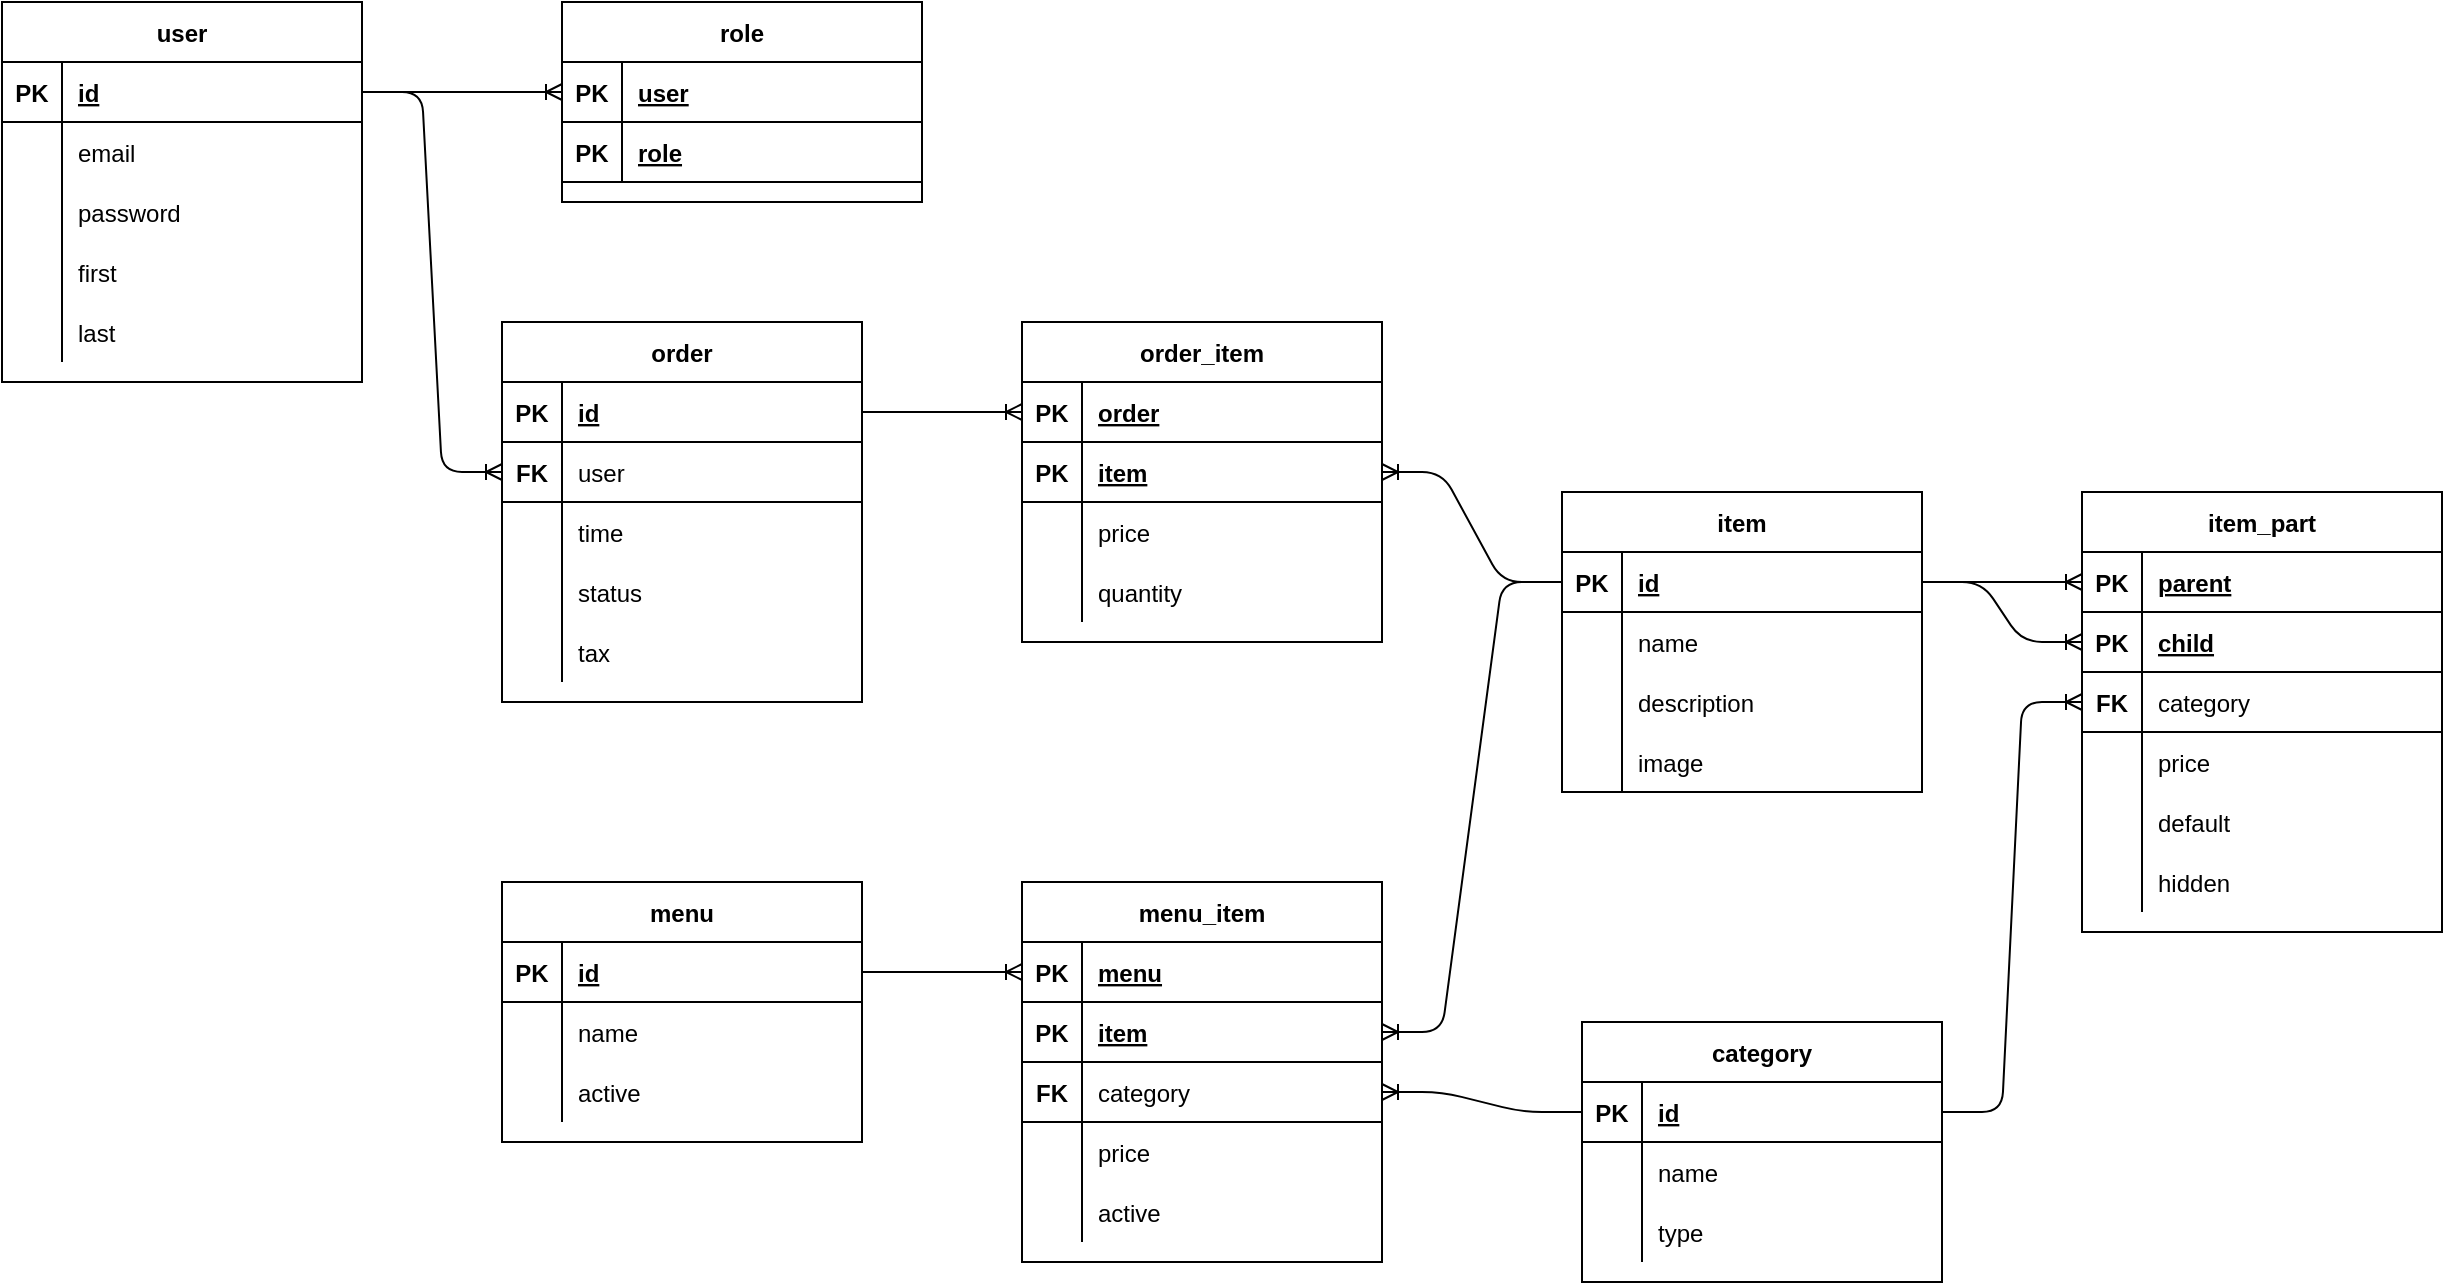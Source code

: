 <mxfile version="14.5.6" type="device"><diagram id="1wV1nHB5iCKeZx3XN_5K" name="Page-1"><mxGraphModel dx="1422" dy="792" grid="1" gridSize="10" guides="1" tooltips="1" connect="1" arrows="1" fold="1" page="1" pageScale="1" pageWidth="1400" pageHeight="850" math="0" shadow="0"><root><mxCell id="0"/><mxCell id="1" parent="0"/><mxCell id="o7o3BNWKt_N_xasOUHWa-1" value="user" style="shape=table;startSize=30;container=1;collapsible=1;childLayout=tableLayout;fixedRows=1;rowLines=0;fontStyle=1;align=center;resizeLast=1;" parent="1" vertex="1"><mxGeometry x="80" y="40" width="180" height="190" as="geometry"/></mxCell><mxCell id="o7o3BNWKt_N_xasOUHWa-2" value="" style="shape=partialRectangle;collapsible=0;dropTarget=0;pointerEvents=0;fillColor=none;top=0;left=0;bottom=1;right=0;points=[[0,0.5],[1,0.5]];portConstraint=eastwest;" parent="o7o3BNWKt_N_xasOUHWa-1" vertex="1"><mxGeometry y="30" width="180" height="30" as="geometry"/></mxCell><mxCell id="o7o3BNWKt_N_xasOUHWa-3" value="PK" style="shape=partialRectangle;connectable=0;fillColor=none;top=0;left=0;bottom=0;right=0;fontStyle=1;overflow=hidden;" parent="o7o3BNWKt_N_xasOUHWa-2" vertex="1"><mxGeometry width="30" height="30" as="geometry"/></mxCell><mxCell id="o7o3BNWKt_N_xasOUHWa-4" value="id" style="shape=partialRectangle;connectable=0;fillColor=none;top=0;left=0;bottom=0;right=0;align=left;spacingLeft=6;fontStyle=5;overflow=hidden;" parent="o7o3BNWKt_N_xasOUHWa-2" vertex="1"><mxGeometry x="30" width="150" height="30" as="geometry"/></mxCell><mxCell id="o7o3BNWKt_N_xasOUHWa-5" value="" style="shape=partialRectangle;collapsible=0;dropTarget=0;pointerEvents=0;fillColor=none;top=0;left=0;bottom=0;right=0;points=[[0,0.5],[1,0.5]];portConstraint=eastwest;" parent="o7o3BNWKt_N_xasOUHWa-1" vertex="1"><mxGeometry y="60" width="180" height="30" as="geometry"/></mxCell><mxCell id="o7o3BNWKt_N_xasOUHWa-6" value="" style="shape=partialRectangle;connectable=0;fillColor=none;top=0;left=0;bottom=0;right=0;editable=1;overflow=hidden;" parent="o7o3BNWKt_N_xasOUHWa-5" vertex="1"><mxGeometry width="30" height="30" as="geometry"/></mxCell><mxCell id="o7o3BNWKt_N_xasOUHWa-7" value="email" style="shape=partialRectangle;connectable=0;fillColor=none;top=0;left=0;bottom=0;right=0;align=left;spacingLeft=6;overflow=hidden;" parent="o7o3BNWKt_N_xasOUHWa-5" vertex="1"><mxGeometry x="30" width="150" height="30" as="geometry"/></mxCell><mxCell id="D9ulH4-ayG-7KfCBfptb-1" style="shape=partialRectangle;collapsible=0;dropTarget=0;pointerEvents=0;fillColor=none;top=0;left=0;bottom=0;right=0;points=[[0,0.5],[1,0.5]];portConstraint=eastwest;" parent="o7o3BNWKt_N_xasOUHWa-1" vertex="1"><mxGeometry y="90" width="180" height="30" as="geometry"/></mxCell><mxCell id="D9ulH4-ayG-7KfCBfptb-2" style="shape=partialRectangle;connectable=0;fillColor=none;top=0;left=0;bottom=0;right=0;editable=1;overflow=hidden;" parent="D9ulH4-ayG-7KfCBfptb-1" vertex="1"><mxGeometry width="30" height="30" as="geometry"/></mxCell><mxCell id="D9ulH4-ayG-7KfCBfptb-3" value="password" style="shape=partialRectangle;connectable=0;fillColor=none;top=0;left=0;bottom=0;right=0;align=left;spacingLeft=6;overflow=hidden;" parent="D9ulH4-ayG-7KfCBfptb-1" vertex="1"><mxGeometry x="30" width="150" height="30" as="geometry"/></mxCell><mxCell id="o7o3BNWKt_N_xasOUHWa-8" value="" style="shape=partialRectangle;collapsible=0;dropTarget=0;pointerEvents=0;fillColor=none;top=0;left=0;bottom=0;right=0;points=[[0,0.5],[1,0.5]];portConstraint=eastwest;" parent="o7o3BNWKt_N_xasOUHWa-1" vertex="1"><mxGeometry y="120" width="180" height="30" as="geometry"/></mxCell><mxCell id="o7o3BNWKt_N_xasOUHWa-9" value="" style="shape=partialRectangle;connectable=0;fillColor=none;top=0;left=0;bottom=0;right=0;editable=1;overflow=hidden;" parent="o7o3BNWKt_N_xasOUHWa-8" vertex="1"><mxGeometry width="30" height="30" as="geometry"/></mxCell><mxCell id="o7o3BNWKt_N_xasOUHWa-10" value="first" style="shape=partialRectangle;connectable=0;fillColor=none;top=0;left=0;bottom=0;right=0;align=left;spacingLeft=6;overflow=hidden;" parent="o7o3BNWKt_N_xasOUHWa-8" vertex="1"><mxGeometry x="30" width="150" height="30" as="geometry"/></mxCell><mxCell id="o7o3BNWKt_N_xasOUHWa-11" value="" style="shape=partialRectangle;collapsible=0;dropTarget=0;pointerEvents=0;fillColor=none;top=0;left=0;bottom=0;right=0;points=[[0,0.5],[1,0.5]];portConstraint=eastwest;" parent="o7o3BNWKt_N_xasOUHWa-1" vertex="1"><mxGeometry y="150" width="180" height="30" as="geometry"/></mxCell><mxCell id="o7o3BNWKt_N_xasOUHWa-12" value="" style="shape=partialRectangle;connectable=0;fillColor=none;top=0;left=0;bottom=0;right=0;editable=1;overflow=hidden;" parent="o7o3BNWKt_N_xasOUHWa-11" vertex="1"><mxGeometry width="30" height="30" as="geometry"/></mxCell><mxCell id="o7o3BNWKt_N_xasOUHWa-13" value="last" style="shape=partialRectangle;connectable=0;fillColor=none;top=0;left=0;bottom=0;right=0;align=left;spacingLeft=6;overflow=hidden;" parent="o7o3BNWKt_N_xasOUHWa-11" vertex="1"><mxGeometry x="30" width="150" height="30" as="geometry"/></mxCell><mxCell id="o7o3BNWKt_N_xasOUHWa-14" value="role" style="shape=table;startSize=30;container=1;collapsible=1;childLayout=tableLayout;fixedRows=1;rowLines=0;fontStyle=1;align=center;resizeLast=1;" parent="1" vertex="1"><mxGeometry x="360" y="40" width="180" height="100" as="geometry"/></mxCell><mxCell id="o7o3BNWKt_N_xasOUHWa-15" value="" style="shape=partialRectangle;collapsible=0;dropTarget=0;pointerEvents=0;fillColor=none;top=0;left=0;bottom=1;right=0;points=[[0,0.5],[1,0.5]];portConstraint=eastwest;" parent="o7o3BNWKt_N_xasOUHWa-14" vertex="1"><mxGeometry y="30" width="180" height="30" as="geometry"/></mxCell><mxCell id="o7o3BNWKt_N_xasOUHWa-16" value="PK" style="shape=partialRectangle;connectable=0;fillColor=none;top=0;left=0;bottom=0;right=0;fontStyle=1;overflow=hidden;" parent="o7o3BNWKt_N_xasOUHWa-15" vertex="1"><mxGeometry width="30" height="30" as="geometry"/></mxCell><mxCell id="o7o3BNWKt_N_xasOUHWa-17" value="user" style="shape=partialRectangle;connectable=0;fillColor=none;top=0;left=0;bottom=0;right=0;align=left;spacingLeft=6;fontStyle=5;overflow=hidden;" parent="o7o3BNWKt_N_xasOUHWa-15" vertex="1"><mxGeometry x="30" width="150" height="30" as="geometry"/></mxCell><mxCell id="o7o3BNWKt_N_xasOUHWa-27" style="shape=partialRectangle;collapsible=0;dropTarget=0;pointerEvents=0;fillColor=none;top=0;left=0;bottom=1;right=0;points=[[0,0.5],[1,0.5]];portConstraint=eastwest;" parent="o7o3BNWKt_N_xasOUHWa-14" vertex="1"><mxGeometry y="60" width="180" height="30" as="geometry"/></mxCell><mxCell id="o7o3BNWKt_N_xasOUHWa-28" value="PK" style="shape=partialRectangle;connectable=0;fillColor=none;top=0;left=0;bottom=0;right=0;fontStyle=1;overflow=hidden;" parent="o7o3BNWKt_N_xasOUHWa-27" vertex="1"><mxGeometry width="30" height="30" as="geometry"/></mxCell><mxCell id="o7o3BNWKt_N_xasOUHWa-29" value="role" style="shape=partialRectangle;connectable=0;fillColor=none;top=0;left=0;bottom=0;right=0;align=left;spacingLeft=6;fontStyle=5;overflow=hidden;" parent="o7o3BNWKt_N_xasOUHWa-27" vertex="1"><mxGeometry x="30" width="150" height="30" as="geometry"/></mxCell><mxCell id="o7o3BNWKt_N_xasOUHWa-30" value="order" style="shape=table;startSize=30;container=1;collapsible=1;childLayout=tableLayout;fixedRows=1;rowLines=0;fontStyle=1;align=center;resizeLast=1;" parent="1" vertex="1"><mxGeometry x="330" y="200" width="180" height="190" as="geometry"/></mxCell><mxCell id="o7o3BNWKt_N_xasOUHWa-31" value="" style="shape=partialRectangle;collapsible=0;dropTarget=0;pointerEvents=0;fillColor=none;top=0;left=0;bottom=1;right=0;points=[[0,0.5],[1,0.5]];portConstraint=eastwest;" parent="o7o3BNWKt_N_xasOUHWa-30" vertex="1"><mxGeometry y="30" width="180" height="30" as="geometry"/></mxCell><mxCell id="o7o3BNWKt_N_xasOUHWa-32" value="PK" style="shape=partialRectangle;connectable=0;fillColor=none;top=0;left=0;bottom=0;right=0;fontStyle=1;overflow=hidden;" parent="o7o3BNWKt_N_xasOUHWa-31" vertex="1"><mxGeometry width="30" height="30" as="geometry"/></mxCell><mxCell id="o7o3BNWKt_N_xasOUHWa-33" value="id" style="shape=partialRectangle;connectable=0;fillColor=none;top=0;left=0;bottom=0;right=0;align=left;spacingLeft=6;fontStyle=5;overflow=hidden;" parent="o7o3BNWKt_N_xasOUHWa-31" vertex="1"><mxGeometry x="30" width="150" height="30" as="geometry"/></mxCell><mxCell id="o7o3BNWKt_N_xasOUHWa-43" style="shape=partialRectangle;collapsible=0;dropTarget=0;pointerEvents=0;fillColor=none;top=0;left=0;bottom=1;right=0;points=[[0,0.5],[1,0.5]];portConstraint=eastwest;" parent="o7o3BNWKt_N_xasOUHWa-30" vertex="1"><mxGeometry y="60" width="180" height="30" as="geometry"/></mxCell><mxCell id="o7o3BNWKt_N_xasOUHWa-44" value="FK" style="shape=partialRectangle;connectable=0;fillColor=none;top=0;left=0;bottom=0;right=0;fontStyle=1;overflow=hidden;" parent="o7o3BNWKt_N_xasOUHWa-43" vertex="1"><mxGeometry width="30" height="30" as="geometry"/></mxCell><mxCell id="o7o3BNWKt_N_xasOUHWa-45" value="user" style="shape=partialRectangle;connectable=0;fillColor=none;top=0;left=0;bottom=0;right=0;align=left;spacingLeft=6;fontStyle=0;overflow=hidden;" parent="o7o3BNWKt_N_xasOUHWa-43" vertex="1"><mxGeometry x="30" width="150" height="30" as="geometry"/></mxCell><mxCell id="o7o3BNWKt_N_xasOUHWa-34" value="" style="shape=partialRectangle;collapsible=0;dropTarget=0;pointerEvents=0;fillColor=none;top=0;left=0;bottom=0;right=0;points=[[0,0.5],[1,0.5]];portConstraint=eastwest;" parent="o7o3BNWKt_N_xasOUHWa-30" vertex="1"><mxGeometry y="90" width="180" height="30" as="geometry"/></mxCell><mxCell id="o7o3BNWKt_N_xasOUHWa-35" value="" style="shape=partialRectangle;connectable=0;fillColor=none;top=0;left=0;bottom=0;right=0;editable=1;overflow=hidden;" parent="o7o3BNWKt_N_xasOUHWa-34" vertex="1"><mxGeometry width="30" height="30" as="geometry"/></mxCell><mxCell id="o7o3BNWKt_N_xasOUHWa-36" value="time" style="shape=partialRectangle;connectable=0;fillColor=none;top=0;left=0;bottom=0;right=0;align=left;spacingLeft=6;overflow=hidden;" parent="o7o3BNWKt_N_xasOUHWa-34" vertex="1"><mxGeometry x="30" width="150" height="30" as="geometry"/></mxCell><mxCell id="o7o3BNWKt_N_xasOUHWa-37" value="" style="shape=partialRectangle;collapsible=0;dropTarget=0;pointerEvents=0;fillColor=none;top=0;left=0;bottom=0;right=0;points=[[0,0.5],[1,0.5]];portConstraint=eastwest;" parent="o7o3BNWKt_N_xasOUHWa-30" vertex="1"><mxGeometry y="120" width="180" height="30" as="geometry"/></mxCell><mxCell id="o7o3BNWKt_N_xasOUHWa-38" value="" style="shape=partialRectangle;connectable=0;fillColor=none;top=0;left=0;bottom=0;right=0;editable=1;overflow=hidden;" parent="o7o3BNWKt_N_xasOUHWa-37" vertex="1"><mxGeometry width="30" height="30" as="geometry"/></mxCell><mxCell id="o7o3BNWKt_N_xasOUHWa-39" value="status" style="shape=partialRectangle;connectable=0;fillColor=none;top=0;left=0;bottom=0;right=0;align=left;spacingLeft=6;overflow=hidden;" parent="o7o3BNWKt_N_xasOUHWa-37" vertex="1"><mxGeometry x="30" width="150" height="30" as="geometry"/></mxCell><mxCell id="o7o3BNWKt_N_xasOUHWa-46" style="shape=partialRectangle;collapsible=0;dropTarget=0;pointerEvents=0;fillColor=none;top=0;left=0;bottom=0;right=0;points=[[0,0.5],[1,0.5]];portConstraint=eastwest;" parent="o7o3BNWKt_N_xasOUHWa-30" vertex="1"><mxGeometry y="150" width="180" height="30" as="geometry"/></mxCell><mxCell id="o7o3BNWKt_N_xasOUHWa-47" style="shape=partialRectangle;connectable=0;fillColor=none;top=0;left=0;bottom=0;right=0;editable=1;overflow=hidden;" parent="o7o3BNWKt_N_xasOUHWa-46" vertex="1"><mxGeometry width="30" height="30" as="geometry"/></mxCell><mxCell id="o7o3BNWKt_N_xasOUHWa-48" value="tax" style="shape=partialRectangle;connectable=0;fillColor=none;top=0;left=0;bottom=0;right=0;align=left;spacingLeft=6;overflow=hidden;" parent="o7o3BNWKt_N_xasOUHWa-46" vertex="1"><mxGeometry x="30" width="150" height="30" as="geometry"/></mxCell><mxCell id="o7o3BNWKt_N_xasOUHWa-72" value="item" style="shape=table;startSize=30;container=1;collapsible=1;childLayout=tableLayout;fixedRows=1;rowLines=0;fontStyle=1;align=center;resizeLast=1;" parent="1" vertex="1"><mxGeometry x="860" y="285" width="180" height="150" as="geometry"/></mxCell><mxCell id="o7o3BNWKt_N_xasOUHWa-73" value="" style="shape=partialRectangle;collapsible=0;dropTarget=0;pointerEvents=0;fillColor=none;top=0;left=0;bottom=1;right=0;points=[[0,0.5],[1,0.5]];portConstraint=eastwest;" parent="o7o3BNWKt_N_xasOUHWa-72" vertex="1"><mxGeometry y="30" width="180" height="30" as="geometry"/></mxCell><mxCell id="o7o3BNWKt_N_xasOUHWa-74" value="PK" style="shape=partialRectangle;connectable=0;fillColor=none;top=0;left=0;bottom=0;right=0;fontStyle=1;overflow=hidden;" parent="o7o3BNWKt_N_xasOUHWa-73" vertex="1"><mxGeometry width="30" height="30" as="geometry"/></mxCell><mxCell id="o7o3BNWKt_N_xasOUHWa-75" value="id" style="shape=partialRectangle;connectable=0;fillColor=none;top=0;left=0;bottom=0;right=0;align=left;spacingLeft=6;fontStyle=5;overflow=hidden;" parent="o7o3BNWKt_N_xasOUHWa-73" vertex="1"><mxGeometry x="30" width="150" height="30" as="geometry"/></mxCell><mxCell id="o7o3BNWKt_N_xasOUHWa-76" value="" style="shape=partialRectangle;collapsible=0;dropTarget=0;pointerEvents=0;fillColor=none;top=0;left=0;bottom=0;right=0;points=[[0,0.5],[1,0.5]];portConstraint=eastwest;" parent="o7o3BNWKt_N_xasOUHWa-72" vertex="1"><mxGeometry y="60" width="180" height="30" as="geometry"/></mxCell><mxCell id="o7o3BNWKt_N_xasOUHWa-77" value="" style="shape=partialRectangle;connectable=0;fillColor=none;top=0;left=0;bottom=0;right=0;editable=1;overflow=hidden;" parent="o7o3BNWKt_N_xasOUHWa-76" vertex="1"><mxGeometry width="30" height="30" as="geometry"/></mxCell><mxCell id="o7o3BNWKt_N_xasOUHWa-78" value="name" style="shape=partialRectangle;connectable=0;fillColor=none;top=0;left=0;bottom=0;right=0;align=left;spacingLeft=6;overflow=hidden;" parent="o7o3BNWKt_N_xasOUHWa-76" vertex="1"><mxGeometry x="30" width="150" height="30" as="geometry"/></mxCell><mxCell id="D9ulH4-ayG-7KfCBfptb-22" style="shape=partialRectangle;collapsible=0;dropTarget=0;pointerEvents=0;fillColor=none;top=0;left=0;bottom=0;right=0;points=[[0,0.5],[1,0.5]];portConstraint=eastwest;" parent="o7o3BNWKt_N_xasOUHWa-72" vertex="1"><mxGeometry y="90" width="180" height="30" as="geometry"/></mxCell><mxCell id="D9ulH4-ayG-7KfCBfptb-23" style="shape=partialRectangle;connectable=0;fillColor=none;top=0;left=0;bottom=0;right=0;editable=1;overflow=hidden;" parent="D9ulH4-ayG-7KfCBfptb-22" vertex="1"><mxGeometry width="30" height="30" as="geometry"/></mxCell><mxCell id="D9ulH4-ayG-7KfCBfptb-24" value="description" style="shape=partialRectangle;connectable=0;fillColor=none;top=0;left=0;bottom=0;right=0;align=left;spacingLeft=6;overflow=hidden;" parent="D9ulH4-ayG-7KfCBfptb-22" vertex="1"><mxGeometry x="30" width="150" height="30" as="geometry"/></mxCell><mxCell id="o7o3BNWKt_N_xasOUHWa-140" style="shape=partialRectangle;collapsible=0;dropTarget=0;pointerEvents=0;fillColor=none;top=0;left=0;bottom=0;right=0;points=[[0,0.5],[1,0.5]];portConstraint=eastwest;" parent="o7o3BNWKt_N_xasOUHWa-72" vertex="1"><mxGeometry y="120" width="180" height="30" as="geometry"/></mxCell><mxCell id="o7o3BNWKt_N_xasOUHWa-141" style="shape=partialRectangle;connectable=0;fillColor=none;top=0;left=0;bottom=0;right=0;editable=1;overflow=hidden;" parent="o7o3BNWKt_N_xasOUHWa-140" vertex="1"><mxGeometry width="30" height="30" as="geometry"/></mxCell><mxCell id="o7o3BNWKt_N_xasOUHWa-142" value="image" style="shape=partialRectangle;connectable=0;fillColor=none;top=0;left=0;bottom=0;right=0;align=left;spacingLeft=6;overflow=hidden;" parent="o7o3BNWKt_N_xasOUHWa-140" vertex="1"><mxGeometry x="30" width="150" height="30" as="geometry"/></mxCell><mxCell id="o7o3BNWKt_N_xasOUHWa-88" value="order_item" style="shape=table;startSize=30;container=1;collapsible=1;childLayout=tableLayout;fixedRows=1;rowLines=0;fontStyle=1;align=center;resizeLast=1;" parent="1" vertex="1"><mxGeometry x="590" y="200" width="180" height="160" as="geometry"/></mxCell><mxCell id="o7o3BNWKt_N_xasOUHWa-89" value="" style="shape=partialRectangle;collapsible=0;dropTarget=0;pointerEvents=0;fillColor=none;top=0;left=0;bottom=1;right=0;points=[[0,0.5],[1,0.5]];portConstraint=eastwest;" parent="o7o3BNWKt_N_xasOUHWa-88" vertex="1"><mxGeometry y="30" width="180" height="30" as="geometry"/></mxCell><mxCell id="o7o3BNWKt_N_xasOUHWa-90" value="PK" style="shape=partialRectangle;connectable=0;fillColor=none;top=0;left=0;bottom=0;right=0;fontStyle=1;overflow=hidden;" parent="o7o3BNWKt_N_xasOUHWa-89" vertex="1"><mxGeometry width="30" height="30" as="geometry"/></mxCell><mxCell id="o7o3BNWKt_N_xasOUHWa-91" value="order" style="shape=partialRectangle;connectable=0;fillColor=none;top=0;left=0;bottom=0;right=0;align=left;spacingLeft=6;fontStyle=5;overflow=hidden;" parent="o7o3BNWKt_N_xasOUHWa-89" vertex="1"><mxGeometry x="30" width="150" height="30" as="geometry"/></mxCell><mxCell id="o7o3BNWKt_N_xasOUHWa-101" style="shape=partialRectangle;collapsible=0;dropTarget=0;pointerEvents=0;fillColor=none;top=0;left=0;bottom=1;right=0;points=[[0,0.5],[1,0.5]];portConstraint=eastwest;" parent="o7o3BNWKt_N_xasOUHWa-88" vertex="1"><mxGeometry y="60" width="180" height="30" as="geometry"/></mxCell><mxCell id="o7o3BNWKt_N_xasOUHWa-102" value="PK" style="shape=partialRectangle;connectable=0;fillColor=none;top=0;left=0;bottom=0;right=0;fontStyle=1;overflow=hidden;" parent="o7o3BNWKt_N_xasOUHWa-101" vertex="1"><mxGeometry width="30" height="30" as="geometry"/></mxCell><mxCell id="o7o3BNWKt_N_xasOUHWa-103" value="item" style="shape=partialRectangle;connectable=0;fillColor=none;top=0;left=0;bottom=0;right=0;align=left;spacingLeft=6;fontStyle=5;overflow=hidden;" parent="o7o3BNWKt_N_xasOUHWa-101" vertex="1"><mxGeometry x="30" width="150" height="30" as="geometry"/></mxCell><mxCell id="o7o3BNWKt_N_xasOUHWa-98" value="" style="shape=partialRectangle;collapsible=0;dropTarget=0;pointerEvents=0;fillColor=none;top=0;left=0;bottom=0;right=0;points=[[0,0.5],[1,0.5]];portConstraint=eastwest;" parent="o7o3BNWKt_N_xasOUHWa-88" vertex="1"><mxGeometry y="90" width="180" height="30" as="geometry"/></mxCell><mxCell id="o7o3BNWKt_N_xasOUHWa-99" value="" style="shape=partialRectangle;connectable=0;fillColor=none;top=0;left=0;bottom=0;right=0;editable=1;overflow=hidden;" parent="o7o3BNWKt_N_xasOUHWa-98" vertex="1"><mxGeometry width="30" height="30" as="geometry"/></mxCell><mxCell id="o7o3BNWKt_N_xasOUHWa-100" value="price" style="shape=partialRectangle;connectable=0;fillColor=none;top=0;left=0;bottom=0;right=0;align=left;spacingLeft=6;overflow=hidden;" parent="o7o3BNWKt_N_xasOUHWa-98" vertex="1"><mxGeometry x="30" width="150" height="30" as="geometry"/></mxCell><mxCell id="WNdulZh7uOyaAXa9M8QO-75" style="shape=partialRectangle;collapsible=0;dropTarget=0;pointerEvents=0;fillColor=none;top=0;left=0;bottom=0;right=0;points=[[0,0.5],[1,0.5]];portConstraint=eastwest;" parent="o7o3BNWKt_N_xasOUHWa-88" vertex="1"><mxGeometry y="120" width="180" height="30" as="geometry"/></mxCell><mxCell id="WNdulZh7uOyaAXa9M8QO-76" style="shape=partialRectangle;connectable=0;fillColor=none;top=0;left=0;bottom=0;right=0;editable=1;overflow=hidden;" parent="WNdulZh7uOyaAXa9M8QO-75" vertex="1"><mxGeometry width="30" height="30" as="geometry"/></mxCell><mxCell id="WNdulZh7uOyaAXa9M8QO-77" value="quantity" style="shape=partialRectangle;connectable=0;fillColor=none;top=0;left=0;bottom=0;right=0;align=left;spacingLeft=6;overflow=hidden;" parent="WNdulZh7uOyaAXa9M8QO-75" vertex="1"><mxGeometry x="30" width="150" height="30" as="geometry"/></mxCell><mxCell id="o7o3BNWKt_N_xasOUHWa-110" value="" style="edgeStyle=entityRelationEdgeStyle;fontSize=12;html=1;endArrow=ERoneToMany;exitX=1;exitY=0.5;exitDx=0;exitDy=0;entryX=0;entryY=0.5;entryDx=0;entryDy=0;" parent="1" source="o7o3BNWKt_N_xasOUHWa-2" target="o7o3BNWKt_N_xasOUHWa-15" edge="1"><mxGeometry width="100" height="100" relative="1" as="geometry"><mxPoint x="300" y="440" as="sourcePoint"/><mxPoint x="400" y="340" as="targetPoint"/></mxGeometry></mxCell><mxCell id="o7o3BNWKt_N_xasOUHWa-111" value="" style="edgeStyle=entityRelationEdgeStyle;fontSize=12;html=1;endArrow=ERoneToMany;exitX=1;exitY=0.5;exitDx=0;exitDy=0;entryX=0;entryY=0.5;entryDx=0;entryDy=0;" parent="1" source="o7o3BNWKt_N_xasOUHWa-2" target="o7o3BNWKt_N_xasOUHWa-43" edge="1"><mxGeometry width="100" height="100" relative="1" as="geometry"><mxPoint x="200" y="470" as="sourcePoint"/><mxPoint x="300" y="370" as="targetPoint"/></mxGeometry></mxCell><mxCell id="o7o3BNWKt_N_xasOUHWa-112" value="menu" style="shape=table;startSize=30;container=1;collapsible=1;childLayout=tableLayout;fixedRows=1;rowLines=0;fontStyle=1;align=center;resizeLast=1;" parent="1" vertex="1"><mxGeometry x="330" y="480" width="180" height="130" as="geometry"/></mxCell><mxCell id="o7o3BNWKt_N_xasOUHWa-113" value="" style="shape=partialRectangle;collapsible=0;dropTarget=0;pointerEvents=0;fillColor=none;top=0;left=0;bottom=1;right=0;points=[[0,0.5],[1,0.5]];portConstraint=eastwest;" parent="o7o3BNWKt_N_xasOUHWa-112" vertex="1"><mxGeometry y="30" width="180" height="30" as="geometry"/></mxCell><mxCell id="o7o3BNWKt_N_xasOUHWa-114" value="PK" style="shape=partialRectangle;connectable=0;fillColor=none;top=0;left=0;bottom=0;right=0;fontStyle=1;overflow=hidden;" parent="o7o3BNWKt_N_xasOUHWa-113" vertex="1"><mxGeometry width="30" height="30" as="geometry"/></mxCell><mxCell id="o7o3BNWKt_N_xasOUHWa-115" value="id" style="shape=partialRectangle;connectable=0;fillColor=none;top=0;left=0;bottom=0;right=0;align=left;spacingLeft=6;fontStyle=5;overflow=hidden;" parent="o7o3BNWKt_N_xasOUHWa-113" vertex="1"><mxGeometry x="30" width="150" height="30" as="geometry"/></mxCell><mxCell id="o7o3BNWKt_N_xasOUHWa-116" value="" style="shape=partialRectangle;collapsible=0;dropTarget=0;pointerEvents=0;fillColor=none;top=0;left=0;bottom=0;right=0;points=[[0,0.5],[1,0.5]];portConstraint=eastwest;" parent="o7o3BNWKt_N_xasOUHWa-112" vertex="1"><mxGeometry y="60" width="180" height="30" as="geometry"/></mxCell><mxCell id="o7o3BNWKt_N_xasOUHWa-117" value="" style="shape=partialRectangle;connectable=0;fillColor=none;top=0;left=0;bottom=0;right=0;editable=1;overflow=hidden;" parent="o7o3BNWKt_N_xasOUHWa-116" vertex="1"><mxGeometry width="30" height="30" as="geometry"/></mxCell><mxCell id="o7o3BNWKt_N_xasOUHWa-118" value="name" style="shape=partialRectangle;connectable=0;fillColor=none;top=0;left=0;bottom=0;right=0;align=left;spacingLeft=6;overflow=hidden;" parent="o7o3BNWKt_N_xasOUHWa-116" vertex="1"><mxGeometry x="30" width="150" height="30" as="geometry"/></mxCell><mxCell id="o7o3BNWKt_N_xasOUHWa-128" style="shape=partialRectangle;collapsible=0;dropTarget=0;pointerEvents=0;fillColor=none;top=0;left=0;bottom=0;right=0;points=[[0,0.5],[1,0.5]];portConstraint=eastwest;" parent="o7o3BNWKt_N_xasOUHWa-112" vertex="1"><mxGeometry y="90" width="180" height="30" as="geometry"/></mxCell><mxCell id="o7o3BNWKt_N_xasOUHWa-129" style="shape=partialRectangle;connectable=0;fillColor=none;top=0;left=0;bottom=0;right=0;editable=1;overflow=hidden;" parent="o7o3BNWKt_N_xasOUHWa-128" vertex="1"><mxGeometry width="30" height="30" as="geometry"/></mxCell><mxCell id="o7o3BNWKt_N_xasOUHWa-130" value="active" style="shape=partialRectangle;connectable=0;fillColor=none;top=0;left=0;bottom=0;right=0;align=left;spacingLeft=6;overflow=hidden;" parent="o7o3BNWKt_N_xasOUHWa-128" vertex="1"><mxGeometry x="30" width="150" height="30" as="geometry"/></mxCell><mxCell id="o7o3BNWKt_N_xasOUHWa-131" value="" style="edgeStyle=entityRelationEdgeStyle;fontSize=12;html=1;endArrow=ERoneToMany;exitX=1;exitY=0.5;exitDx=0;exitDy=0;entryX=0;entryY=0.5;entryDx=0;entryDy=0;" parent="1" source="o7o3BNWKt_N_xasOUHWa-31" target="o7o3BNWKt_N_xasOUHWa-89" edge="1"><mxGeometry width="100" height="100" relative="1" as="geometry"><mxPoint x="620" y="470" as="sourcePoint"/><mxPoint x="720" y="370" as="targetPoint"/></mxGeometry></mxCell><mxCell id="o7o3BNWKt_N_xasOUHWa-132" value="" style="edgeStyle=entityRelationEdgeStyle;fontSize=12;html=1;endArrow=ERoneToMany;exitX=1;exitY=0.5;exitDx=0;exitDy=0;entryX=0;entryY=0.5;entryDx=0;entryDy=0;" parent="1" source="o7o3BNWKt_N_xasOUHWa-113" target="WNdulZh7uOyaAXa9M8QO-18" edge="1"><mxGeometry width="100" height="100" relative="1" as="geometry"><mxPoint x="600" y="710" as="sourcePoint"/><mxPoint x="590" y="525" as="targetPoint"/></mxGeometry></mxCell><mxCell id="o7o3BNWKt_N_xasOUHWa-135" value="" style="edgeStyle=entityRelationEdgeStyle;fontSize=12;html=1;endArrow=ERoneToMany;exitX=0;exitY=0.5;exitDx=0;exitDy=0;entryX=1;entryY=0.5;entryDx=0;entryDy=0;" parent="1" source="o7o3BNWKt_N_xasOUHWa-73" target="o7o3BNWKt_N_xasOUHWa-101" edge="1"><mxGeometry width="100" height="100" relative="1" as="geometry"><mxPoint x="950" y="590" as="sourcePoint"/><mxPoint x="840" y="380" as="targetPoint"/></mxGeometry></mxCell><mxCell id="o7o3BNWKt_N_xasOUHWa-136" value="" style="edgeStyle=entityRelationEdgeStyle;fontSize=12;html=1;endArrow=ERoneToMany;exitX=0;exitY=0.5;exitDx=0;exitDy=0;entryX=1;entryY=0.5;entryDx=0;entryDy=0;" parent="1" source="o7o3BNWKt_N_xasOUHWa-73" target="WNdulZh7uOyaAXa9M8QO-21" edge="1"><mxGeometry width="100" height="100" relative="1" as="geometry"><mxPoint x="930" y="335" as="sourcePoint"/><mxPoint x="770" y="555" as="targetPoint"/></mxGeometry></mxCell><mxCell id="D9ulH4-ayG-7KfCBfptb-20" value="" style="edgeStyle=entityRelationEdgeStyle;fontSize=12;html=1;endArrow=ERoneToMany;exitX=1;exitY=0.5;exitDx=0;exitDy=0;entryX=0;entryY=0.5;entryDx=0;entryDy=0;" parent="1" source="o7o3BNWKt_N_xasOUHWa-73" target="WNdulZh7uOyaAXa9M8QO-8" edge="1"><mxGeometry width="100" height="100" relative="1" as="geometry"><mxPoint x="1080" y="350" as="sourcePoint"/><mxPoint x="1160" y="350" as="targetPoint"/></mxGeometry></mxCell><mxCell id="D9ulH4-ayG-7KfCBfptb-21" value="" style="edgeStyle=entityRelationEdgeStyle;fontSize=12;html=1;endArrow=ERoneToMany;exitX=1;exitY=0.5;exitDx=0;exitDy=0;entryX=0;entryY=0.5;entryDx=0;entryDy=0;" parent="1" source="o7o3BNWKt_N_xasOUHWa-73" target="WNdulZh7uOyaAXa9M8QO-5" edge="1"><mxGeometry width="100" height="100" relative="1" as="geometry"><mxPoint x="1050" y="340" as="sourcePoint"/><mxPoint x="1160" y="415" as="targetPoint"/></mxGeometry></mxCell><mxCell id="WNdulZh7uOyaAXa9M8QO-4" value="item_part" style="shape=table;startSize=30;container=1;collapsible=1;childLayout=tableLayout;fixedRows=1;rowLines=0;fontStyle=1;align=center;resizeLast=1;" parent="1" vertex="1"><mxGeometry x="1120" y="285" width="180" height="220" as="geometry"/></mxCell><mxCell id="WNdulZh7uOyaAXa9M8QO-5" value="" style="shape=partialRectangle;collapsible=0;dropTarget=0;pointerEvents=0;fillColor=none;top=0;left=0;bottom=1;right=0;points=[[0,0.5],[1,0.5]];portConstraint=eastwest;" parent="WNdulZh7uOyaAXa9M8QO-4" vertex="1"><mxGeometry y="30" width="180" height="30" as="geometry"/></mxCell><mxCell id="WNdulZh7uOyaAXa9M8QO-6" value="PK" style="shape=partialRectangle;connectable=0;fillColor=none;top=0;left=0;bottom=0;right=0;fontStyle=1;overflow=hidden;" parent="WNdulZh7uOyaAXa9M8QO-5" vertex="1"><mxGeometry width="30" height="30" as="geometry"/></mxCell><mxCell id="WNdulZh7uOyaAXa9M8QO-7" value="parent" style="shape=partialRectangle;connectable=0;fillColor=none;top=0;left=0;bottom=0;right=0;align=left;spacingLeft=6;fontStyle=5;overflow=hidden;" parent="WNdulZh7uOyaAXa9M8QO-5" vertex="1"><mxGeometry x="30" width="150" height="30" as="geometry"/></mxCell><mxCell id="WNdulZh7uOyaAXa9M8QO-8" style="shape=partialRectangle;collapsible=0;dropTarget=0;pointerEvents=0;fillColor=none;top=0;left=0;bottom=1;right=0;points=[[0,0.5],[1,0.5]];portConstraint=eastwest;" parent="WNdulZh7uOyaAXa9M8QO-4" vertex="1"><mxGeometry y="60" width="180" height="30" as="geometry"/></mxCell><mxCell id="WNdulZh7uOyaAXa9M8QO-9" value="PK" style="shape=partialRectangle;connectable=0;fillColor=none;top=0;left=0;bottom=0;right=0;fontStyle=1;overflow=hidden;" parent="WNdulZh7uOyaAXa9M8QO-8" vertex="1"><mxGeometry width="30" height="30" as="geometry"/></mxCell><mxCell id="WNdulZh7uOyaAXa9M8QO-10" value="child" style="shape=partialRectangle;connectable=0;fillColor=none;top=0;left=0;bottom=0;right=0;align=left;spacingLeft=6;fontStyle=5;overflow=hidden;" parent="WNdulZh7uOyaAXa9M8QO-8" vertex="1"><mxGeometry x="30" width="150" height="30" as="geometry"/></mxCell><mxCell id="WNdulZh7uOyaAXa9M8QO-69" style="shape=partialRectangle;collapsible=0;dropTarget=0;pointerEvents=0;fillColor=none;top=0;left=0;bottom=1;right=0;points=[[0,0.5],[1,0.5]];portConstraint=eastwest;" parent="WNdulZh7uOyaAXa9M8QO-4" vertex="1"><mxGeometry y="90" width="180" height="30" as="geometry"/></mxCell><mxCell id="WNdulZh7uOyaAXa9M8QO-70" value="FK" style="shape=partialRectangle;connectable=0;fillColor=none;top=0;left=0;bottom=0;right=0;fontStyle=1;overflow=hidden;" parent="WNdulZh7uOyaAXa9M8QO-69" vertex="1"><mxGeometry width="30" height="30" as="geometry"/></mxCell><mxCell id="WNdulZh7uOyaAXa9M8QO-71" value="category" style="shape=partialRectangle;connectable=0;fillColor=none;top=0;left=0;bottom=0;right=0;align=left;spacingLeft=6;fontStyle=0;overflow=hidden;" parent="WNdulZh7uOyaAXa9M8QO-69" vertex="1"><mxGeometry x="30" width="150" height="30" as="geometry"/></mxCell><mxCell id="WNdulZh7uOyaAXa9M8QO-11" value="" style="shape=partialRectangle;collapsible=0;dropTarget=0;pointerEvents=0;fillColor=none;top=0;left=0;bottom=0;right=0;points=[[0,0.5],[1,0.5]];portConstraint=eastwest;" parent="WNdulZh7uOyaAXa9M8QO-4" vertex="1"><mxGeometry y="120" width="180" height="30" as="geometry"/></mxCell><mxCell id="WNdulZh7uOyaAXa9M8QO-12" value="" style="shape=partialRectangle;connectable=0;fillColor=none;top=0;left=0;bottom=0;right=0;editable=1;overflow=hidden;" parent="WNdulZh7uOyaAXa9M8QO-11" vertex="1"><mxGeometry width="30" height="30" as="geometry"/></mxCell><mxCell id="WNdulZh7uOyaAXa9M8QO-13" value="price" style="shape=partialRectangle;connectable=0;fillColor=none;top=0;left=0;bottom=0;right=0;align=left;spacingLeft=6;overflow=hidden;" parent="WNdulZh7uOyaAXa9M8QO-11" vertex="1"><mxGeometry x="30" width="150" height="30" as="geometry"/></mxCell><mxCell id="WNdulZh7uOyaAXa9M8QO-14" style="shape=partialRectangle;collapsible=0;dropTarget=0;pointerEvents=0;fillColor=none;top=0;left=0;bottom=0;right=0;points=[[0,0.5],[1,0.5]];portConstraint=eastwest;" parent="WNdulZh7uOyaAXa9M8QO-4" vertex="1"><mxGeometry y="150" width="180" height="30" as="geometry"/></mxCell><mxCell id="WNdulZh7uOyaAXa9M8QO-15" style="shape=partialRectangle;connectable=0;fillColor=none;top=0;left=0;bottom=0;right=0;editable=1;overflow=hidden;" parent="WNdulZh7uOyaAXa9M8QO-14" vertex="1"><mxGeometry width="30" height="30" as="geometry"/></mxCell><mxCell id="WNdulZh7uOyaAXa9M8QO-16" value="default" style="shape=partialRectangle;connectable=0;fillColor=none;top=0;left=0;bottom=0;right=0;align=left;spacingLeft=6;overflow=hidden;" parent="WNdulZh7uOyaAXa9M8QO-14" vertex="1"><mxGeometry x="30" width="150" height="30" as="geometry"/></mxCell><mxCell id="WNdulZh7uOyaAXa9M8QO-72" style="shape=partialRectangle;collapsible=0;dropTarget=0;pointerEvents=0;fillColor=none;top=0;left=0;bottom=0;right=0;points=[[0,0.5],[1,0.5]];portConstraint=eastwest;" parent="WNdulZh7uOyaAXa9M8QO-4" vertex="1"><mxGeometry y="180" width="180" height="30" as="geometry"/></mxCell><mxCell id="WNdulZh7uOyaAXa9M8QO-73" style="shape=partialRectangle;connectable=0;fillColor=none;top=0;left=0;bottom=0;right=0;editable=1;overflow=hidden;" parent="WNdulZh7uOyaAXa9M8QO-72" vertex="1"><mxGeometry width="30" height="30" as="geometry"/></mxCell><mxCell id="WNdulZh7uOyaAXa9M8QO-74" value="hidden" style="shape=partialRectangle;connectable=0;fillColor=none;top=0;left=0;bottom=0;right=0;align=left;spacingLeft=6;overflow=hidden;" parent="WNdulZh7uOyaAXa9M8QO-72" vertex="1"><mxGeometry x="30" width="150" height="30" as="geometry"/></mxCell><mxCell id="WNdulZh7uOyaAXa9M8QO-17" value="menu_item" style="shape=table;startSize=30;container=1;collapsible=1;childLayout=tableLayout;fixedRows=1;rowLines=0;fontStyle=1;align=center;resizeLast=1;" parent="1" vertex="1"><mxGeometry x="590" y="480" width="180" height="190" as="geometry"/></mxCell><mxCell id="WNdulZh7uOyaAXa9M8QO-18" value="" style="shape=partialRectangle;collapsible=0;dropTarget=0;pointerEvents=0;fillColor=none;top=0;left=0;bottom=1;right=0;points=[[0,0.5],[1,0.5]];portConstraint=eastwest;" parent="WNdulZh7uOyaAXa9M8QO-17" vertex="1"><mxGeometry y="30" width="180" height="30" as="geometry"/></mxCell><mxCell id="WNdulZh7uOyaAXa9M8QO-19" value="PK" style="shape=partialRectangle;connectable=0;fillColor=none;top=0;left=0;bottom=0;right=0;fontStyle=1;overflow=hidden;" parent="WNdulZh7uOyaAXa9M8QO-18" vertex="1"><mxGeometry width="30" height="30" as="geometry"/></mxCell><mxCell id="WNdulZh7uOyaAXa9M8QO-20" value="menu" style="shape=partialRectangle;connectable=0;fillColor=none;top=0;left=0;bottom=0;right=0;align=left;spacingLeft=6;fontStyle=5;overflow=hidden;" parent="WNdulZh7uOyaAXa9M8QO-18" vertex="1"><mxGeometry x="30" width="150" height="30" as="geometry"/></mxCell><mxCell id="WNdulZh7uOyaAXa9M8QO-21" style="shape=partialRectangle;collapsible=0;dropTarget=0;pointerEvents=0;fillColor=none;top=0;left=0;bottom=1;right=0;points=[[0,0.5],[1,0.5]];portConstraint=eastwest;" parent="WNdulZh7uOyaAXa9M8QO-17" vertex="1"><mxGeometry y="60" width="180" height="30" as="geometry"/></mxCell><mxCell id="WNdulZh7uOyaAXa9M8QO-22" value="PK" style="shape=partialRectangle;connectable=0;fillColor=none;top=0;left=0;bottom=0;right=0;fontStyle=1;overflow=hidden;" parent="WNdulZh7uOyaAXa9M8QO-21" vertex="1"><mxGeometry width="30" height="30" as="geometry"/></mxCell><mxCell id="WNdulZh7uOyaAXa9M8QO-23" value="item" style="shape=partialRectangle;connectable=0;fillColor=none;top=0;left=0;bottom=0;right=0;align=left;spacingLeft=6;fontStyle=5;overflow=hidden;" parent="WNdulZh7uOyaAXa9M8QO-21" vertex="1"><mxGeometry x="30" width="150" height="30" as="geometry"/></mxCell><mxCell id="s9FmgghVnHNwYT8J2EaM-1" style="shape=partialRectangle;collapsible=0;dropTarget=0;pointerEvents=0;fillColor=none;top=0;left=0;bottom=1;right=0;points=[[0,0.5],[1,0.5]];portConstraint=eastwest;" vertex="1" parent="WNdulZh7uOyaAXa9M8QO-17"><mxGeometry y="90" width="180" height="30" as="geometry"/></mxCell><mxCell id="s9FmgghVnHNwYT8J2EaM-2" value="FK" style="shape=partialRectangle;connectable=0;fillColor=none;top=0;left=0;bottom=0;right=0;fontStyle=1;overflow=hidden;" vertex="1" parent="s9FmgghVnHNwYT8J2EaM-1"><mxGeometry width="30" height="30" as="geometry"/></mxCell><mxCell id="s9FmgghVnHNwYT8J2EaM-3" value="category" style="shape=partialRectangle;connectable=0;fillColor=none;top=0;left=0;bottom=0;right=0;align=left;spacingLeft=6;fontStyle=0;overflow=hidden;" vertex="1" parent="s9FmgghVnHNwYT8J2EaM-1"><mxGeometry x="30" width="150" height="30" as="geometry"/></mxCell><mxCell id="WNdulZh7uOyaAXa9M8QO-24" value="" style="shape=partialRectangle;collapsible=0;dropTarget=0;pointerEvents=0;fillColor=none;top=0;left=0;bottom=0;right=0;points=[[0,0.5],[1,0.5]];portConstraint=eastwest;" parent="WNdulZh7uOyaAXa9M8QO-17" vertex="1"><mxGeometry y="120" width="180" height="30" as="geometry"/></mxCell><mxCell id="WNdulZh7uOyaAXa9M8QO-25" value="" style="shape=partialRectangle;connectable=0;fillColor=none;top=0;left=0;bottom=0;right=0;editable=1;overflow=hidden;" parent="WNdulZh7uOyaAXa9M8QO-24" vertex="1"><mxGeometry width="30" height="30" as="geometry"/></mxCell><mxCell id="WNdulZh7uOyaAXa9M8QO-26" value="price" style="shape=partialRectangle;connectable=0;fillColor=none;top=0;left=0;bottom=0;right=0;align=left;spacingLeft=6;overflow=hidden;strokeColor=#33FF33;" parent="WNdulZh7uOyaAXa9M8QO-24" vertex="1"><mxGeometry x="30" width="150" height="30" as="geometry"/></mxCell><mxCell id="WNdulZh7uOyaAXa9M8QO-27" style="shape=partialRectangle;collapsible=0;dropTarget=0;pointerEvents=0;fillColor=none;top=0;left=0;bottom=0;right=0;points=[[0,0.5],[1,0.5]];portConstraint=eastwest;" parent="WNdulZh7uOyaAXa9M8QO-17" vertex="1"><mxGeometry y="150" width="180" height="30" as="geometry"/></mxCell><mxCell id="WNdulZh7uOyaAXa9M8QO-28" style="shape=partialRectangle;connectable=0;fillColor=none;top=0;left=0;bottom=0;right=0;editable=1;overflow=hidden;" parent="WNdulZh7uOyaAXa9M8QO-27" vertex="1"><mxGeometry width="30" height="30" as="geometry"/></mxCell><mxCell id="WNdulZh7uOyaAXa9M8QO-29" value="active" style="shape=partialRectangle;connectable=0;fillColor=none;top=0;left=0;bottom=0;right=0;align=left;spacingLeft=6;overflow=hidden;strokeColor=#33FF33;" parent="WNdulZh7uOyaAXa9M8QO-27" vertex="1"><mxGeometry x="30" width="150" height="30" as="geometry"/></mxCell><mxCell id="WNdulZh7uOyaAXa9M8QO-56" value="category" style="shape=table;startSize=30;container=1;collapsible=1;childLayout=tableLayout;fixedRows=1;rowLines=0;fontStyle=1;align=center;resizeLast=1;" parent="1" vertex="1"><mxGeometry x="870" y="550" width="180" height="130" as="geometry"/></mxCell><mxCell id="WNdulZh7uOyaAXa9M8QO-57" value="" style="shape=partialRectangle;collapsible=0;dropTarget=0;pointerEvents=0;fillColor=none;top=0;left=0;bottom=1;right=0;points=[[0,0.5],[1,0.5]];portConstraint=eastwest;" parent="WNdulZh7uOyaAXa9M8QO-56" vertex="1"><mxGeometry y="30" width="180" height="30" as="geometry"/></mxCell><mxCell id="WNdulZh7uOyaAXa9M8QO-58" value="PK" style="shape=partialRectangle;connectable=0;fillColor=none;top=0;left=0;bottom=0;right=0;fontStyle=1;overflow=hidden;" parent="WNdulZh7uOyaAXa9M8QO-57" vertex="1"><mxGeometry width="30" height="30" as="geometry"/></mxCell><mxCell id="WNdulZh7uOyaAXa9M8QO-59" value="id" style="shape=partialRectangle;connectable=0;fillColor=none;top=0;left=0;bottom=0;right=0;align=left;spacingLeft=6;fontStyle=5;overflow=hidden;" parent="WNdulZh7uOyaAXa9M8QO-57" vertex="1"><mxGeometry x="30" width="150" height="30" as="geometry"/></mxCell><mxCell id="WNdulZh7uOyaAXa9M8QO-63" value="" style="shape=partialRectangle;collapsible=0;dropTarget=0;pointerEvents=0;fillColor=none;top=0;left=0;bottom=0;right=0;points=[[0,0.5],[1,0.5]];portConstraint=eastwest;" parent="WNdulZh7uOyaAXa9M8QO-56" vertex="1"><mxGeometry y="60" width="180" height="30" as="geometry"/></mxCell><mxCell id="WNdulZh7uOyaAXa9M8QO-64" value="" style="shape=partialRectangle;connectable=0;fillColor=none;top=0;left=0;bottom=0;right=0;editable=1;overflow=hidden;" parent="WNdulZh7uOyaAXa9M8QO-63" vertex="1"><mxGeometry width="30" height="30" as="geometry"/></mxCell><mxCell id="WNdulZh7uOyaAXa9M8QO-65" value="name" style="shape=partialRectangle;connectable=0;fillColor=none;top=0;left=0;bottom=0;right=0;align=left;spacingLeft=6;overflow=hidden;" parent="WNdulZh7uOyaAXa9M8QO-63" vertex="1"><mxGeometry x="30" width="150" height="30" as="geometry"/></mxCell><mxCell id="WNdulZh7uOyaAXa9M8QO-66" style="shape=partialRectangle;collapsible=0;dropTarget=0;pointerEvents=0;fillColor=none;top=0;left=0;bottom=0;right=0;points=[[0,0.5],[1,0.5]];portConstraint=eastwest;" parent="WNdulZh7uOyaAXa9M8QO-56" vertex="1"><mxGeometry y="90" width="180" height="30" as="geometry"/></mxCell><mxCell id="WNdulZh7uOyaAXa9M8QO-67" style="shape=partialRectangle;connectable=0;fillColor=none;top=0;left=0;bottom=0;right=0;editable=1;overflow=hidden;" parent="WNdulZh7uOyaAXa9M8QO-66" vertex="1"><mxGeometry width="30" height="30" as="geometry"/></mxCell><mxCell id="WNdulZh7uOyaAXa9M8QO-68" value="type" style="shape=partialRectangle;connectable=0;fillColor=none;top=0;left=0;bottom=0;right=0;align=left;spacingLeft=6;overflow=hidden;" parent="WNdulZh7uOyaAXa9M8QO-66" vertex="1"><mxGeometry x="30" width="150" height="30" as="geometry"/></mxCell><mxCell id="WNdulZh7uOyaAXa9M8QO-78" value="" style="edgeStyle=entityRelationEdgeStyle;fontSize=12;html=1;endArrow=ERoneToMany;exitX=1;exitY=0.5;exitDx=0;exitDy=0;entryX=0;entryY=0.5;entryDx=0;entryDy=0;" parent="1" source="WNdulZh7uOyaAXa9M8QO-57" target="WNdulZh7uOyaAXa9M8QO-69" edge="1"><mxGeometry width="100" height="100" relative="1" as="geometry"><mxPoint x="990" y="100" as="sourcePoint"/><mxPoint x="890" y="200" as="targetPoint"/></mxGeometry></mxCell><mxCell id="s9FmgghVnHNwYT8J2EaM-4" value="" style="edgeStyle=entityRelationEdgeStyle;fontSize=12;html=1;endArrow=ERoneToMany;exitX=0;exitY=0.5;exitDx=0;exitDy=0;entryX=1;entryY=0.5;entryDx=0;entryDy=0;" edge="1" parent="1" source="WNdulZh7uOyaAXa9M8QO-57" target="s9FmgghVnHNwYT8J2EaM-1"><mxGeometry width="100" height="100" relative="1" as="geometry"><mxPoint x="1130" y="400" as="sourcePoint"/><mxPoint x="1060" y="605" as="targetPoint"/></mxGeometry></mxCell></root></mxGraphModel></diagram></mxfile>
